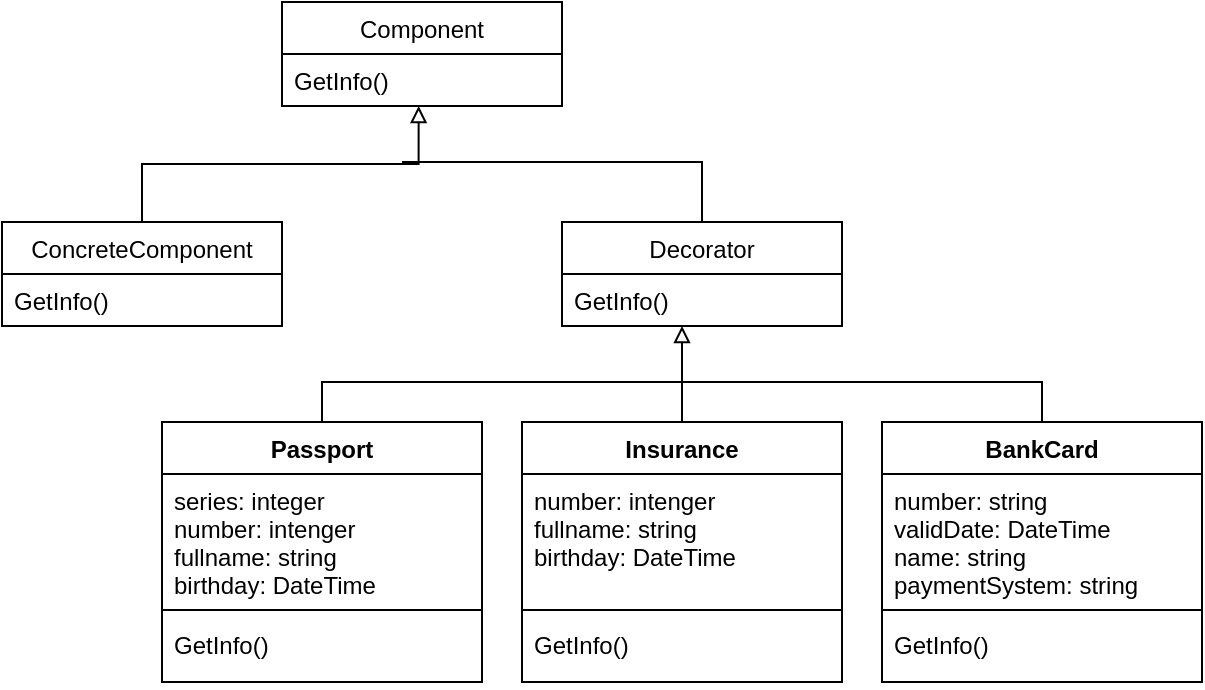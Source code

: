 <mxfile version="13.8.0" type="device"><diagram id="C5RBs43oDa-KdzZeNtuy" name="Page-1"><mxGraphModel dx="813" dy="421" grid="1" gridSize="10" guides="1" tooltips="1" connect="1" arrows="1" fold="1" page="1" pageScale="1" pageWidth="827" pageHeight="1169" math="0" shadow="0"><root><mxCell id="WIyWlLk6GJQsqaUBKTNV-0"/><mxCell id="WIyWlLk6GJQsqaUBKTNV-1" parent="WIyWlLk6GJQsqaUBKTNV-0"/><mxCell id="bLz8pbMQlB8no9Ib1fdB-0" value="Component" style="swimlane;fontStyle=0;childLayout=stackLayout;horizontal=1;startSize=26;fillColor=none;horizontalStack=0;resizeParent=1;resizeParentMax=0;resizeLast=0;collapsible=1;marginBottom=0;" vertex="1" parent="WIyWlLk6GJQsqaUBKTNV-1"><mxGeometry x="360" y="70" width="140" height="52" as="geometry"/></mxCell><mxCell id="bLz8pbMQlB8no9Ib1fdB-1" value="GetInfo()" style="text;strokeColor=none;fillColor=none;align=left;verticalAlign=top;spacingLeft=4;spacingRight=4;overflow=hidden;rotatable=0;points=[[0,0.5],[1,0.5]];portConstraint=eastwest;" vertex="1" parent="bLz8pbMQlB8no9Ib1fdB-0"><mxGeometry y="26" width="140" height="26" as="geometry"/></mxCell><mxCell id="bLz8pbMQlB8no9Ib1fdB-30" style="edgeStyle=orthogonalEdgeStyle;rounded=0;orthogonalLoop=1;jettySize=auto;html=1;entryX=0.488;entryY=1;entryDx=0;entryDy=0;entryPerimeter=0;endArrow=block;endFill=0;" edge="1" parent="WIyWlLk6GJQsqaUBKTNV-1" source="bLz8pbMQlB8no9Ib1fdB-4" target="bLz8pbMQlB8no9Ib1fdB-1"><mxGeometry relative="1" as="geometry"/></mxCell><mxCell id="bLz8pbMQlB8no9Ib1fdB-4" value="ConcreteComponent" style="swimlane;fontStyle=0;childLayout=stackLayout;horizontal=1;startSize=26;fillColor=none;horizontalStack=0;resizeParent=1;resizeParentMax=0;resizeLast=0;collapsible=1;marginBottom=0;" vertex="1" parent="WIyWlLk6GJQsqaUBKTNV-1"><mxGeometry x="220" y="180" width="140" height="52" as="geometry"/></mxCell><mxCell id="bLz8pbMQlB8no9Ib1fdB-5" value="GetInfo()" style="text;strokeColor=none;fillColor=none;align=left;verticalAlign=top;spacingLeft=4;spacingRight=4;overflow=hidden;rotatable=0;points=[[0,0.5],[1,0.5]];portConstraint=eastwest;" vertex="1" parent="bLz8pbMQlB8no9Ib1fdB-4"><mxGeometry y="26" width="140" height="26" as="geometry"/></mxCell><mxCell id="bLz8pbMQlB8no9Ib1fdB-31" style="edgeStyle=orthogonalEdgeStyle;rounded=0;orthogonalLoop=1;jettySize=auto;html=1;endArrow=none;endFill=0;" edge="1" parent="WIyWlLk6GJQsqaUBKTNV-1" source="bLz8pbMQlB8no9Ib1fdB-6"><mxGeometry relative="1" as="geometry"><mxPoint x="420" y="150" as="targetPoint"/><Array as="points"><mxPoint x="570" y="150"/><mxPoint x="430" y="150"/></Array></mxGeometry></mxCell><mxCell id="bLz8pbMQlB8no9Ib1fdB-6" value="Decorator" style="swimlane;fontStyle=0;childLayout=stackLayout;horizontal=1;startSize=26;fillColor=none;horizontalStack=0;resizeParent=1;resizeParentMax=0;resizeLast=0;collapsible=1;marginBottom=0;" vertex="1" parent="WIyWlLk6GJQsqaUBKTNV-1"><mxGeometry x="500" y="180" width="140" height="52" as="geometry"/></mxCell><mxCell id="bLz8pbMQlB8no9Ib1fdB-7" value="GetInfo()" style="text;strokeColor=none;fillColor=none;align=left;verticalAlign=top;spacingLeft=4;spacingRight=4;overflow=hidden;rotatable=0;points=[[0,0.5],[1,0.5]];portConstraint=eastwest;" vertex="1" parent="bLz8pbMQlB8no9Ib1fdB-6"><mxGeometry y="26" width="140" height="26" as="geometry"/></mxCell><mxCell id="bLz8pbMQlB8no9Ib1fdB-26" style="edgeStyle=orthogonalEdgeStyle;rounded=0;orthogonalLoop=1;jettySize=auto;html=1;endArrow=none;endFill=0;" edge="1" parent="WIyWlLk6GJQsqaUBKTNV-1" source="bLz8pbMQlB8no9Ib1fdB-8"><mxGeometry relative="1" as="geometry"><mxPoint x="560" y="260" as="targetPoint"/><Array as="points"><mxPoint x="380" y="260"/></Array></mxGeometry></mxCell><mxCell id="bLz8pbMQlB8no9Ib1fdB-8" value="Passport" style="swimlane;fontStyle=1;align=center;verticalAlign=top;childLayout=stackLayout;horizontal=1;startSize=26;horizontalStack=0;resizeParent=1;resizeParentMax=0;resizeLast=0;collapsible=1;marginBottom=0;" vertex="1" parent="WIyWlLk6GJQsqaUBKTNV-1"><mxGeometry x="300" y="280" width="160" height="130" as="geometry"/></mxCell><mxCell id="bLz8pbMQlB8no9Ib1fdB-9" value="series: integer&#10;number: intenger&#10;fullname: string&#10;birthday: DateTime" style="text;strokeColor=none;fillColor=none;align=left;verticalAlign=top;spacingLeft=4;spacingRight=4;overflow=hidden;rotatable=0;points=[[0,0.5],[1,0.5]];portConstraint=eastwest;" vertex="1" parent="bLz8pbMQlB8no9Ib1fdB-8"><mxGeometry y="26" width="160" height="64" as="geometry"/></mxCell><mxCell id="bLz8pbMQlB8no9Ib1fdB-10" value="" style="line;strokeWidth=1;fillColor=none;align=left;verticalAlign=middle;spacingTop=-1;spacingLeft=3;spacingRight=3;rotatable=0;labelPosition=right;points=[];portConstraint=eastwest;" vertex="1" parent="bLz8pbMQlB8no9Ib1fdB-8"><mxGeometry y="90" width="160" height="8" as="geometry"/></mxCell><mxCell id="bLz8pbMQlB8no9Ib1fdB-11" value="GetInfo()" style="text;strokeColor=none;fillColor=none;align=left;verticalAlign=top;spacingLeft=4;spacingRight=4;overflow=hidden;rotatable=0;points=[[0,0.5],[1,0.5]];portConstraint=eastwest;" vertex="1" parent="bLz8pbMQlB8no9Ib1fdB-8"><mxGeometry y="98" width="160" height="32" as="geometry"/></mxCell><mxCell id="bLz8pbMQlB8no9Ib1fdB-21" style="edgeStyle=orthogonalEdgeStyle;rounded=0;orthogonalLoop=1;jettySize=auto;html=1;endArrow=block;endFill=0;" edge="1" parent="WIyWlLk6GJQsqaUBKTNV-1" source="bLz8pbMQlB8no9Ib1fdB-12" target="bLz8pbMQlB8no9Ib1fdB-7"><mxGeometry relative="1" as="geometry"><Array as="points"><mxPoint x="560" y="240"/><mxPoint x="560" y="240"/></Array></mxGeometry></mxCell><mxCell id="bLz8pbMQlB8no9Ib1fdB-12" value="Insurance" style="swimlane;fontStyle=1;align=center;verticalAlign=top;childLayout=stackLayout;horizontal=1;startSize=26;horizontalStack=0;resizeParent=1;resizeParentMax=0;resizeLast=0;collapsible=1;marginBottom=0;" vertex="1" parent="WIyWlLk6GJQsqaUBKTNV-1"><mxGeometry x="480" y="280" width="160" height="130" as="geometry"/></mxCell><mxCell id="bLz8pbMQlB8no9Ib1fdB-13" value="number: intenger&#10;fullname: string&#10;birthday: DateTime" style="text;strokeColor=none;fillColor=none;align=left;verticalAlign=top;spacingLeft=4;spacingRight=4;overflow=hidden;rotatable=0;points=[[0,0.5],[1,0.5]];portConstraint=eastwest;" vertex="1" parent="bLz8pbMQlB8no9Ib1fdB-12"><mxGeometry y="26" width="160" height="64" as="geometry"/></mxCell><mxCell id="bLz8pbMQlB8no9Ib1fdB-14" value="" style="line;strokeWidth=1;fillColor=none;align=left;verticalAlign=middle;spacingTop=-1;spacingLeft=3;spacingRight=3;rotatable=0;labelPosition=right;points=[];portConstraint=eastwest;" vertex="1" parent="bLz8pbMQlB8no9Ib1fdB-12"><mxGeometry y="90" width="160" height="8" as="geometry"/></mxCell><mxCell id="bLz8pbMQlB8no9Ib1fdB-15" value="GetInfo()" style="text;strokeColor=none;fillColor=none;align=left;verticalAlign=top;spacingLeft=4;spacingRight=4;overflow=hidden;rotatable=0;points=[[0,0.5],[1,0.5]];portConstraint=eastwest;" vertex="1" parent="bLz8pbMQlB8no9Ib1fdB-12"><mxGeometry y="98" width="160" height="32" as="geometry"/></mxCell><mxCell id="bLz8pbMQlB8no9Ib1fdB-25" style="edgeStyle=orthogonalEdgeStyle;rounded=0;orthogonalLoop=1;jettySize=auto;html=1;endArrow=none;endFill=0;" edge="1" parent="WIyWlLk6GJQsqaUBKTNV-1" source="bLz8pbMQlB8no9Ib1fdB-16"><mxGeometry relative="1" as="geometry"><mxPoint x="560" y="240" as="targetPoint"/><Array as="points"><mxPoint x="740" y="260"/><mxPoint x="560" y="260"/></Array></mxGeometry></mxCell><mxCell id="bLz8pbMQlB8no9Ib1fdB-16" value="BankCard" style="swimlane;fontStyle=1;align=center;verticalAlign=top;childLayout=stackLayout;horizontal=1;startSize=26;horizontalStack=0;resizeParent=1;resizeParentMax=0;resizeLast=0;collapsible=1;marginBottom=0;" vertex="1" parent="WIyWlLk6GJQsqaUBKTNV-1"><mxGeometry x="660" y="280" width="160" height="130" as="geometry"/></mxCell><mxCell id="bLz8pbMQlB8no9Ib1fdB-17" value="number: string&#10;validDate: DateTime&#10;name: string&#10;paymentSystem: string&#10;" style="text;strokeColor=none;fillColor=none;align=left;verticalAlign=top;spacingLeft=4;spacingRight=4;overflow=hidden;rotatable=0;points=[[0,0.5],[1,0.5]];portConstraint=eastwest;" vertex="1" parent="bLz8pbMQlB8no9Ib1fdB-16"><mxGeometry y="26" width="160" height="64" as="geometry"/></mxCell><mxCell id="bLz8pbMQlB8no9Ib1fdB-18" value="" style="line;strokeWidth=1;fillColor=none;align=left;verticalAlign=middle;spacingTop=-1;spacingLeft=3;spacingRight=3;rotatable=0;labelPosition=right;points=[];portConstraint=eastwest;" vertex="1" parent="bLz8pbMQlB8no9Ib1fdB-16"><mxGeometry y="90" width="160" height="8" as="geometry"/></mxCell><mxCell id="bLz8pbMQlB8no9Ib1fdB-19" value="GetInfo()" style="text;strokeColor=none;fillColor=none;align=left;verticalAlign=top;spacingLeft=4;spacingRight=4;overflow=hidden;rotatable=0;points=[[0,0.5],[1,0.5]];portConstraint=eastwest;" vertex="1" parent="bLz8pbMQlB8no9Ib1fdB-16"><mxGeometry y="98" width="160" height="32" as="geometry"/></mxCell></root></mxGraphModel></diagram></mxfile>